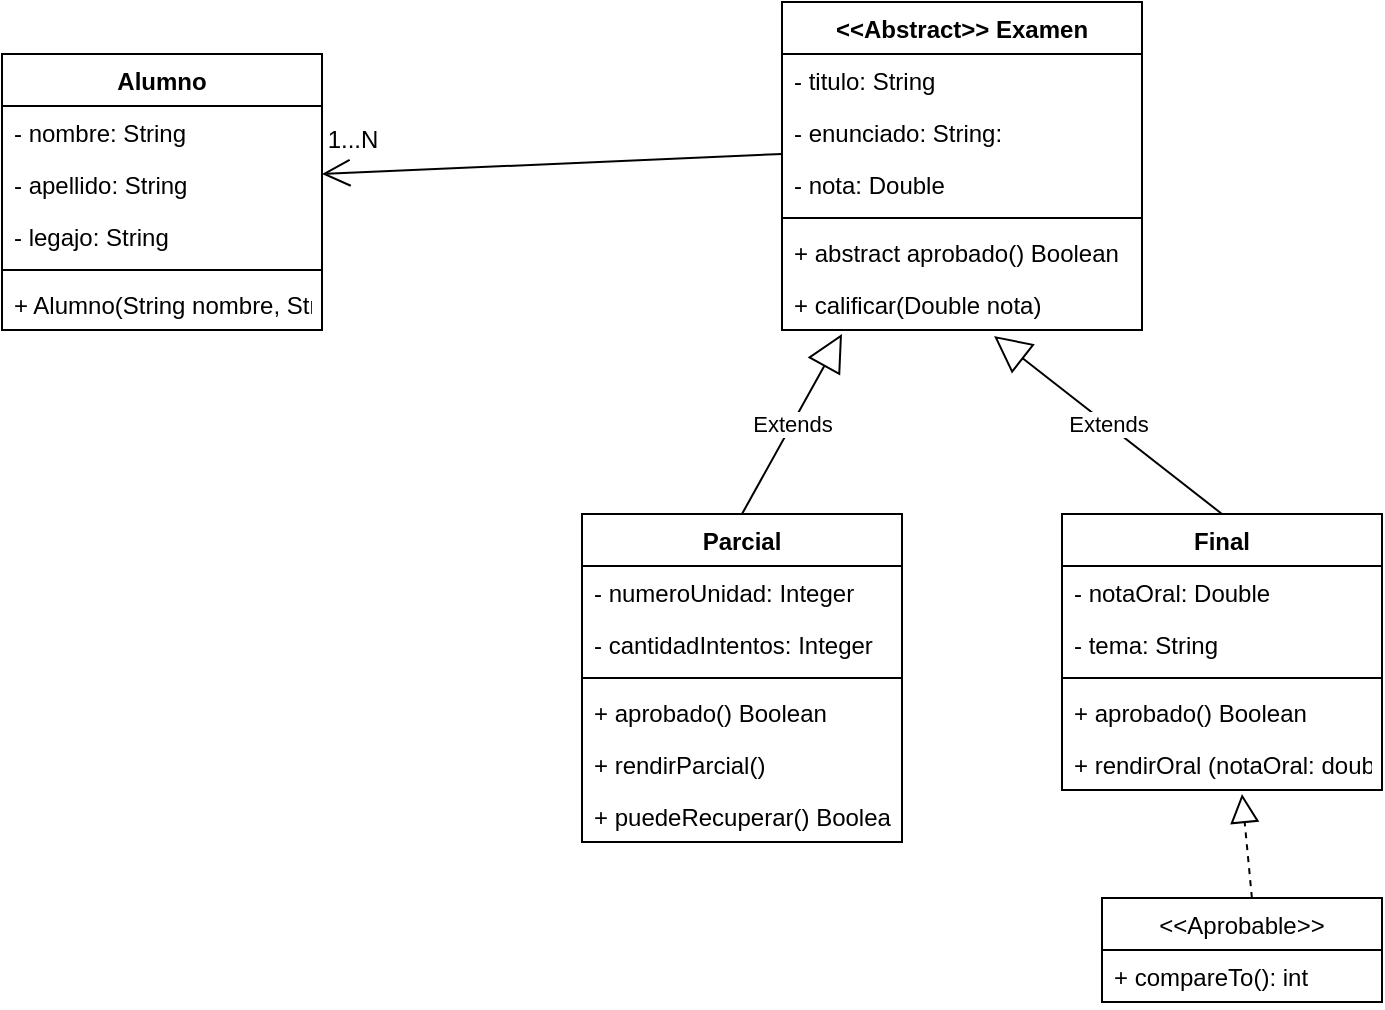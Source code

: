 <mxfile version="20.5.3" type="device"><diagram id="AKpxOY3wioHfYJbea9MV" name="Page-1"><mxGraphModel dx="1422" dy="762" grid="1" gridSize="10" guides="1" tooltips="1" connect="1" arrows="1" fold="1" page="1" pageScale="1" pageWidth="827" pageHeight="1169" math="0" shadow="0"><root><mxCell id="0"/><mxCell id="1" parent="0"/><mxCell id="isj1RWv3ZCwMkjcKV2R_-5" value="Alumno" style="swimlane;fontStyle=1;align=center;verticalAlign=top;childLayout=stackLayout;horizontal=1;startSize=26;horizontalStack=0;resizeParent=1;resizeParentMax=0;resizeLast=0;collapsible=1;marginBottom=0;" vertex="1" parent="1"><mxGeometry x="60" y="120" width="160" height="138" as="geometry"/></mxCell><mxCell id="isj1RWv3ZCwMkjcKV2R_-6" value="- nombre: String" style="text;strokeColor=none;fillColor=none;align=left;verticalAlign=top;spacingLeft=4;spacingRight=4;overflow=hidden;rotatable=0;points=[[0,0.5],[1,0.5]];portConstraint=eastwest;" vertex="1" parent="isj1RWv3ZCwMkjcKV2R_-5"><mxGeometry y="26" width="160" height="26" as="geometry"/></mxCell><mxCell id="isj1RWv3ZCwMkjcKV2R_-9" value="- apellido: String" style="text;strokeColor=none;fillColor=none;align=left;verticalAlign=top;spacingLeft=4;spacingRight=4;overflow=hidden;rotatable=0;points=[[0,0.5],[1,0.5]];portConstraint=eastwest;" vertex="1" parent="isj1RWv3ZCwMkjcKV2R_-5"><mxGeometry y="52" width="160" height="26" as="geometry"/></mxCell><mxCell id="isj1RWv3ZCwMkjcKV2R_-10" value="- legajo: String" style="text;strokeColor=none;fillColor=none;align=left;verticalAlign=top;spacingLeft=4;spacingRight=4;overflow=hidden;rotatable=0;points=[[0,0.5],[1,0.5]];portConstraint=eastwest;" vertex="1" parent="isj1RWv3ZCwMkjcKV2R_-5"><mxGeometry y="78" width="160" height="26" as="geometry"/></mxCell><mxCell id="isj1RWv3ZCwMkjcKV2R_-7" value="" style="line;strokeWidth=1;fillColor=none;align=left;verticalAlign=middle;spacingTop=-1;spacingLeft=3;spacingRight=3;rotatable=0;labelPosition=right;points=[];portConstraint=eastwest;strokeColor=inherit;" vertex="1" parent="isj1RWv3ZCwMkjcKV2R_-5"><mxGeometry y="104" width="160" height="8" as="geometry"/></mxCell><mxCell id="isj1RWv3ZCwMkjcKV2R_-8" value="+ Alumno(String nombre, String apellido, String legajo) " style="text;strokeColor=none;fillColor=none;align=left;verticalAlign=top;spacingLeft=4;spacingRight=4;overflow=hidden;rotatable=0;points=[[0,0.5],[1,0.5]];portConstraint=eastwest;" vertex="1" parent="isj1RWv3ZCwMkjcKV2R_-5"><mxGeometry y="112" width="160" height="26" as="geometry"/></mxCell><mxCell id="isj1RWv3ZCwMkjcKV2R_-15" value="&lt;&lt;Abstract&gt;&gt; Examen" style="swimlane;fontStyle=1;align=center;verticalAlign=top;childLayout=stackLayout;horizontal=1;startSize=26;horizontalStack=0;resizeParent=1;resizeParentMax=0;resizeLast=0;collapsible=1;marginBottom=0;" vertex="1" parent="1"><mxGeometry x="450" y="94" width="180" height="164" as="geometry"/></mxCell><mxCell id="isj1RWv3ZCwMkjcKV2R_-16" value="- titulo: String" style="text;strokeColor=none;fillColor=none;align=left;verticalAlign=top;spacingLeft=4;spacingRight=4;overflow=hidden;rotatable=0;points=[[0,0.5],[1,0.5]];portConstraint=eastwest;" vertex="1" parent="isj1RWv3ZCwMkjcKV2R_-15"><mxGeometry y="26" width="180" height="26" as="geometry"/></mxCell><mxCell id="isj1RWv3ZCwMkjcKV2R_-22" value="- enunciado: String: " style="text;strokeColor=none;fillColor=none;align=left;verticalAlign=top;spacingLeft=4;spacingRight=4;overflow=hidden;rotatable=0;points=[[0,0.5],[1,0.5]];portConstraint=eastwest;" vertex="1" parent="isj1RWv3ZCwMkjcKV2R_-15"><mxGeometry y="52" width="180" height="26" as="geometry"/></mxCell><mxCell id="isj1RWv3ZCwMkjcKV2R_-57" value="" style="endArrow=open;endFill=1;endSize=12;html=1;rounded=0;" edge="1" parent="isj1RWv3ZCwMkjcKV2R_-15"><mxGeometry width="160" relative="1" as="geometry"><mxPoint y="76" as="sourcePoint"/><mxPoint x="-230" y="86" as="targetPoint"/></mxGeometry></mxCell><mxCell id="isj1RWv3ZCwMkjcKV2R_-23" value="- nota: Double" style="text;strokeColor=none;fillColor=none;align=left;verticalAlign=top;spacingLeft=4;spacingRight=4;overflow=hidden;rotatable=0;points=[[0,0.5],[1,0.5]];portConstraint=eastwest;" vertex="1" parent="isj1RWv3ZCwMkjcKV2R_-15"><mxGeometry y="78" width="180" height="26" as="geometry"/></mxCell><mxCell id="isj1RWv3ZCwMkjcKV2R_-17" value="" style="line;strokeWidth=1;fillColor=none;align=left;verticalAlign=middle;spacingTop=-1;spacingLeft=3;spacingRight=3;rotatable=0;labelPosition=right;points=[];portConstraint=eastwest;strokeColor=inherit;" vertex="1" parent="isj1RWv3ZCwMkjcKV2R_-15"><mxGeometry y="104" width="180" height="8" as="geometry"/></mxCell><mxCell id="isj1RWv3ZCwMkjcKV2R_-18" value="+ abstract aprobado() Boolean" style="text;strokeColor=none;fillColor=none;align=left;verticalAlign=top;spacingLeft=4;spacingRight=4;overflow=hidden;rotatable=0;points=[[0,0.5],[1,0.5]];portConstraint=eastwest;" vertex="1" parent="isj1RWv3ZCwMkjcKV2R_-15"><mxGeometry y="112" width="180" height="26" as="geometry"/></mxCell><mxCell id="isj1RWv3ZCwMkjcKV2R_-59" value="+ calificar(Double nota)" style="text;strokeColor=none;fillColor=none;align=left;verticalAlign=top;spacingLeft=4;spacingRight=4;overflow=hidden;rotatable=0;points=[[0,0.5],[1,0.5]];portConstraint=eastwest;" vertex="1" parent="isj1RWv3ZCwMkjcKV2R_-15"><mxGeometry y="138" width="180" height="26" as="geometry"/></mxCell><mxCell id="isj1RWv3ZCwMkjcKV2R_-21" value="1...N" style="text;html=1;align=center;verticalAlign=middle;resizable=0;points=[];autosize=1;strokeColor=none;fillColor=none;" vertex="1" parent="1"><mxGeometry x="210" y="148" width="50" height="30" as="geometry"/></mxCell><mxCell id="isj1RWv3ZCwMkjcKV2R_-24" value="Parcial" style="swimlane;fontStyle=1;align=center;verticalAlign=top;childLayout=stackLayout;horizontal=1;startSize=26;horizontalStack=0;resizeParent=1;resizeParentMax=0;resizeLast=0;collapsible=1;marginBottom=0;" vertex="1" parent="1"><mxGeometry x="350" y="350" width="160" height="164" as="geometry"/></mxCell><mxCell id="isj1RWv3ZCwMkjcKV2R_-37" value="Extends" style="endArrow=block;endSize=16;endFill=0;html=1;rounded=0;" edge="1" parent="isj1RWv3ZCwMkjcKV2R_-24"><mxGeometry width="160" relative="1" as="geometry"><mxPoint x="80" as="sourcePoint"/><mxPoint x="130" y="-90" as="targetPoint"/></mxGeometry></mxCell><mxCell id="isj1RWv3ZCwMkjcKV2R_-25" value="- numeroUnidad: Integer" style="text;strokeColor=none;fillColor=none;align=left;verticalAlign=top;spacingLeft=4;spacingRight=4;overflow=hidden;rotatable=0;points=[[0,0.5],[1,0.5]];portConstraint=eastwest;" vertex="1" parent="isj1RWv3ZCwMkjcKV2R_-24"><mxGeometry y="26" width="160" height="26" as="geometry"/></mxCell><mxCell id="isj1RWv3ZCwMkjcKV2R_-32" value="- cantidadIntentos: Integer" style="text;strokeColor=none;fillColor=none;align=left;verticalAlign=top;spacingLeft=4;spacingRight=4;overflow=hidden;rotatable=0;points=[[0,0.5],[1,0.5]];portConstraint=eastwest;" vertex="1" parent="isj1RWv3ZCwMkjcKV2R_-24"><mxGeometry y="52" width="160" height="26" as="geometry"/></mxCell><mxCell id="isj1RWv3ZCwMkjcKV2R_-26" value="" style="line;strokeWidth=1;fillColor=none;align=left;verticalAlign=middle;spacingTop=-1;spacingLeft=3;spacingRight=3;rotatable=0;labelPosition=right;points=[];portConstraint=eastwest;strokeColor=inherit;" vertex="1" parent="isj1RWv3ZCwMkjcKV2R_-24"><mxGeometry y="78" width="160" height="8" as="geometry"/></mxCell><mxCell id="isj1RWv3ZCwMkjcKV2R_-27" value="+ aprobado() Boolean" style="text;strokeColor=none;fillColor=none;align=left;verticalAlign=top;spacingLeft=4;spacingRight=4;overflow=hidden;rotatable=0;points=[[0,0.5],[1,0.5]];portConstraint=eastwest;" vertex="1" parent="isj1RWv3ZCwMkjcKV2R_-24"><mxGeometry y="86" width="160" height="26" as="geometry"/></mxCell><mxCell id="isj1RWv3ZCwMkjcKV2R_-62" value="+ rendirParcial()" style="text;strokeColor=none;fillColor=none;align=left;verticalAlign=top;spacingLeft=4;spacingRight=4;overflow=hidden;rotatable=0;points=[[0,0.5],[1,0.5]];portConstraint=eastwest;" vertex="1" parent="isj1RWv3ZCwMkjcKV2R_-24"><mxGeometry y="112" width="160" height="26" as="geometry"/></mxCell><mxCell id="isj1RWv3ZCwMkjcKV2R_-65" value="+ puedeRecuperar() Boolean" style="text;strokeColor=none;fillColor=none;align=left;verticalAlign=top;spacingLeft=4;spacingRight=4;overflow=hidden;rotatable=0;points=[[0,0.5],[1,0.5]];portConstraint=eastwest;" vertex="1" parent="isj1RWv3ZCwMkjcKV2R_-24"><mxGeometry y="138" width="160" height="26" as="geometry"/></mxCell><mxCell id="isj1RWv3ZCwMkjcKV2R_-28" value="Final" style="swimlane;fontStyle=1;align=center;verticalAlign=top;childLayout=stackLayout;horizontal=1;startSize=26;horizontalStack=0;resizeParent=1;resizeParentMax=0;resizeLast=0;collapsible=1;marginBottom=0;" vertex="1" parent="1"><mxGeometry x="590" y="350" width="160" height="138" as="geometry"/></mxCell><mxCell id="isj1RWv3ZCwMkjcKV2R_-29" value="- notaOral: Double" style="text;strokeColor=none;fillColor=none;align=left;verticalAlign=top;spacingLeft=4;spacingRight=4;overflow=hidden;rotatable=0;points=[[0,0.5],[1,0.5]];portConstraint=eastwest;" vertex="1" parent="isj1RWv3ZCwMkjcKV2R_-28"><mxGeometry y="26" width="160" height="26" as="geometry"/></mxCell><mxCell id="isj1RWv3ZCwMkjcKV2R_-33" value="- tema: String" style="text;strokeColor=none;fillColor=none;align=left;verticalAlign=top;spacingLeft=4;spacingRight=4;overflow=hidden;rotatable=0;points=[[0,0.5],[1,0.5]];portConstraint=eastwest;" vertex="1" parent="isj1RWv3ZCwMkjcKV2R_-28"><mxGeometry y="52" width="160" height="26" as="geometry"/></mxCell><mxCell id="isj1RWv3ZCwMkjcKV2R_-30" value="" style="line;strokeWidth=1;fillColor=none;align=left;verticalAlign=middle;spacingTop=-1;spacingLeft=3;spacingRight=3;rotatable=0;labelPosition=right;points=[];portConstraint=eastwest;strokeColor=inherit;" vertex="1" parent="isj1RWv3ZCwMkjcKV2R_-28"><mxGeometry y="78" width="160" height="8" as="geometry"/></mxCell><mxCell id="isj1RWv3ZCwMkjcKV2R_-31" value="+ aprobado() Boolean" style="text;strokeColor=none;fillColor=none;align=left;verticalAlign=top;spacingLeft=4;spacingRight=4;overflow=hidden;rotatable=0;points=[[0,0.5],[1,0.5]];portConstraint=eastwest;" vertex="1" parent="isj1RWv3ZCwMkjcKV2R_-28"><mxGeometry y="86" width="160" height="26" as="geometry"/></mxCell><mxCell id="isj1RWv3ZCwMkjcKV2R_-63" value="+ rendirOral (notaOral: double)" style="text;strokeColor=none;fillColor=none;align=left;verticalAlign=top;spacingLeft=4;spacingRight=4;overflow=hidden;rotatable=0;points=[[0,0.5],[1,0.5]];portConstraint=eastwest;" vertex="1" parent="isj1RWv3ZCwMkjcKV2R_-28"><mxGeometry y="112" width="160" height="26" as="geometry"/></mxCell><mxCell id="isj1RWv3ZCwMkjcKV2R_-38" value="Extends" style="endArrow=block;endSize=16;endFill=0;html=1;rounded=0;exitX=0.5;exitY=0;exitDx=0;exitDy=0;entryX=0.589;entryY=1.115;entryDx=0;entryDy=0;entryPerimeter=0;" edge="1" parent="1" source="isj1RWv3ZCwMkjcKV2R_-28" target="isj1RWv3ZCwMkjcKV2R_-59"><mxGeometry width="160" relative="1" as="geometry"><mxPoint x="670" y="320" as="sourcePoint"/><mxPoint x="610" y="260" as="targetPoint"/></mxGeometry></mxCell><mxCell id="isj1RWv3ZCwMkjcKV2R_-43" value="&lt;&lt;Aprobable&gt;&gt;" style="swimlane;fontStyle=0;childLayout=stackLayout;horizontal=1;startSize=26;fillColor=none;horizontalStack=0;resizeParent=1;resizeParentMax=0;resizeLast=0;collapsible=1;marginBottom=0;" vertex="1" parent="1"><mxGeometry x="610" y="542" width="140" height="52" as="geometry"/></mxCell><mxCell id="isj1RWv3ZCwMkjcKV2R_-44" value="+ compareTo(): int" style="text;strokeColor=none;fillColor=none;align=left;verticalAlign=top;spacingLeft=4;spacingRight=4;overflow=hidden;rotatable=0;points=[[0,0.5],[1,0.5]];portConstraint=eastwest;" vertex="1" parent="isj1RWv3ZCwMkjcKV2R_-43"><mxGeometry y="26" width="140" height="26" as="geometry"/></mxCell><mxCell id="isj1RWv3ZCwMkjcKV2R_-51" value="" style="endArrow=block;dashed=1;endFill=0;endSize=12;html=1;rounded=0;" edge="1" parent="1"><mxGeometry width="160" relative="1" as="geometry"><mxPoint x="684.96" y="542" as="sourcePoint"/><mxPoint x="680" y="490" as="targetPoint"/></mxGeometry></mxCell></root></mxGraphModel></diagram></mxfile>